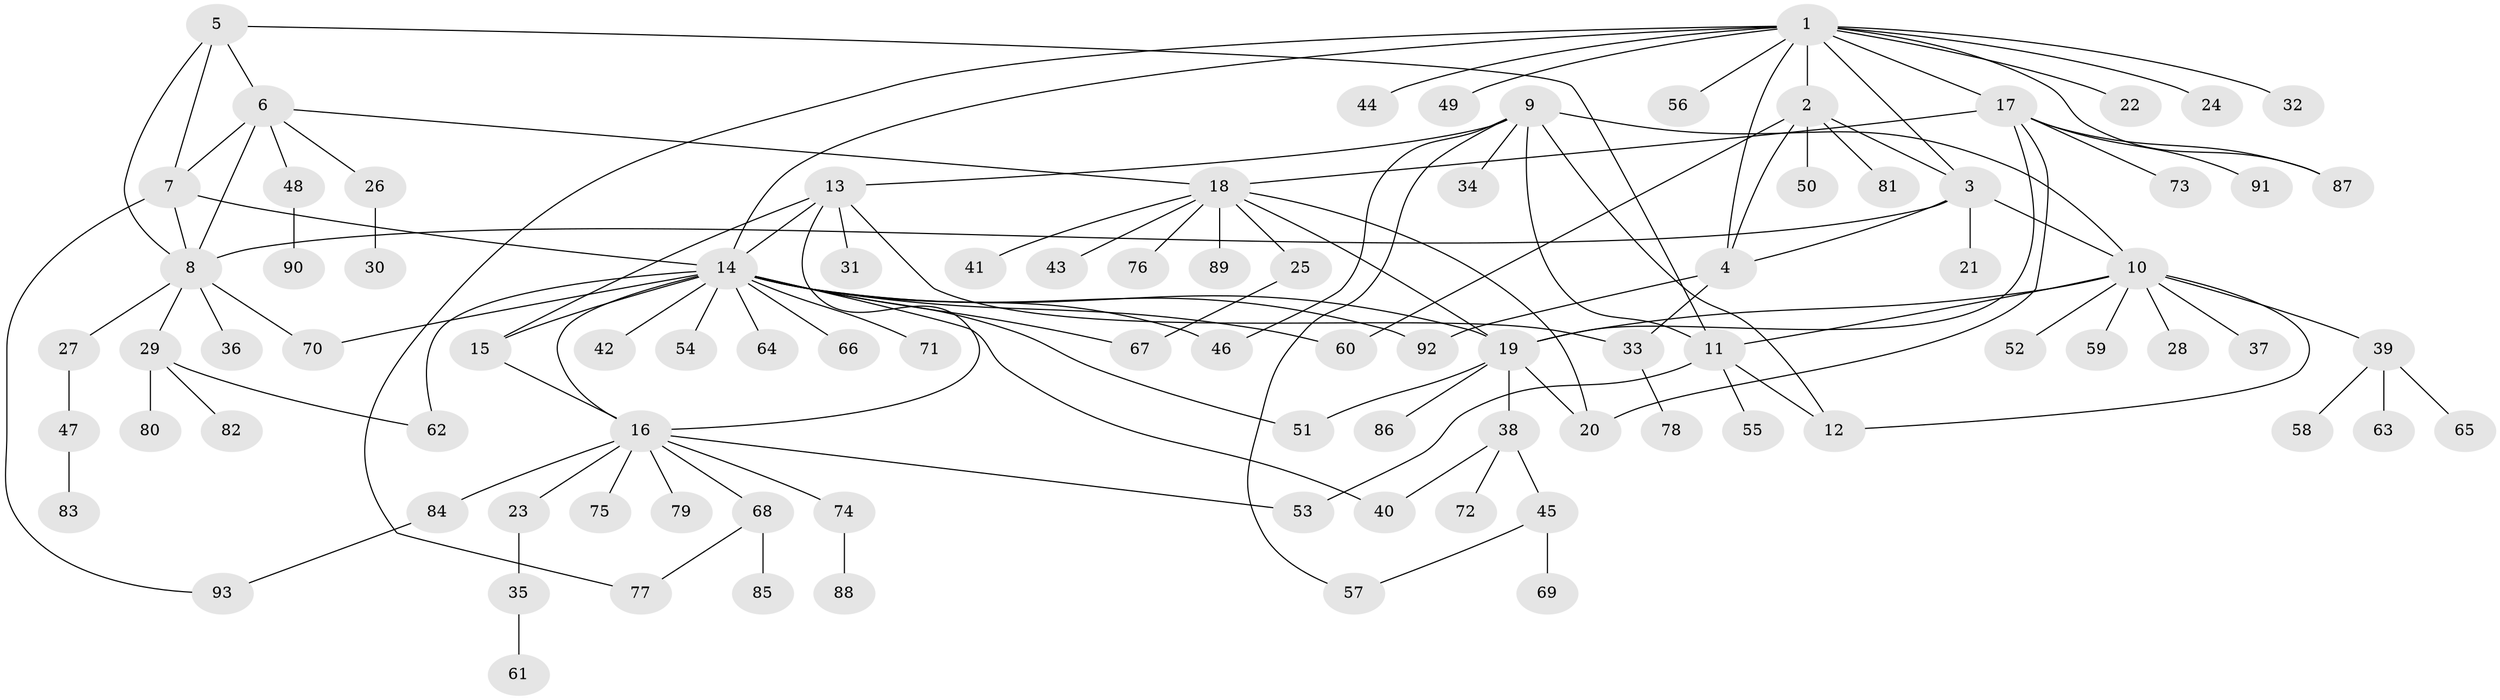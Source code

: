 // Generated by graph-tools (version 1.1) at 2025/55/03/09/25 04:55:10]
// undirected, 93 vertices, 127 edges
graph export_dot {
graph [start="1"]
  node [color=gray90,style=filled];
  1;
  2;
  3;
  4;
  5;
  6;
  7;
  8;
  9;
  10;
  11;
  12;
  13;
  14;
  15;
  16;
  17;
  18;
  19;
  20;
  21;
  22;
  23;
  24;
  25;
  26;
  27;
  28;
  29;
  30;
  31;
  32;
  33;
  34;
  35;
  36;
  37;
  38;
  39;
  40;
  41;
  42;
  43;
  44;
  45;
  46;
  47;
  48;
  49;
  50;
  51;
  52;
  53;
  54;
  55;
  56;
  57;
  58;
  59;
  60;
  61;
  62;
  63;
  64;
  65;
  66;
  67;
  68;
  69;
  70;
  71;
  72;
  73;
  74;
  75;
  76;
  77;
  78;
  79;
  80;
  81;
  82;
  83;
  84;
  85;
  86;
  87;
  88;
  89;
  90;
  91;
  92;
  93;
  1 -- 2;
  1 -- 3;
  1 -- 4;
  1 -- 14;
  1 -- 17;
  1 -- 22;
  1 -- 24;
  1 -- 32;
  1 -- 44;
  1 -- 49;
  1 -- 56;
  1 -- 77;
  1 -- 87;
  2 -- 3;
  2 -- 4;
  2 -- 50;
  2 -- 60;
  2 -- 81;
  3 -- 4;
  3 -- 8;
  3 -- 10;
  3 -- 21;
  4 -- 33;
  4 -- 92;
  5 -- 6;
  5 -- 7;
  5 -- 8;
  5 -- 11;
  6 -- 7;
  6 -- 8;
  6 -- 18;
  6 -- 26;
  6 -- 48;
  7 -- 8;
  7 -- 14;
  7 -- 93;
  8 -- 27;
  8 -- 29;
  8 -- 36;
  8 -- 70;
  9 -- 10;
  9 -- 11;
  9 -- 12;
  9 -- 13;
  9 -- 34;
  9 -- 46;
  9 -- 57;
  10 -- 11;
  10 -- 12;
  10 -- 19;
  10 -- 28;
  10 -- 37;
  10 -- 39;
  10 -- 52;
  10 -- 59;
  11 -- 12;
  11 -- 53;
  11 -- 55;
  13 -- 14;
  13 -- 15;
  13 -- 16;
  13 -- 31;
  13 -- 33;
  14 -- 15;
  14 -- 16;
  14 -- 19;
  14 -- 40;
  14 -- 42;
  14 -- 46;
  14 -- 51;
  14 -- 54;
  14 -- 60;
  14 -- 62;
  14 -- 64;
  14 -- 66;
  14 -- 67;
  14 -- 70;
  14 -- 71;
  14 -- 92;
  15 -- 16;
  16 -- 23;
  16 -- 53;
  16 -- 68;
  16 -- 74;
  16 -- 75;
  16 -- 79;
  16 -- 84;
  17 -- 18;
  17 -- 19;
  17 -- 20;
  17 -- 73;
  17 -- 87;
  17 -- 91;
  18 -- 19;
  18 -- 20;
  18 -- 25;
  18 -- 41;
  18 -- 43;
  18 -- 76;
  18 -- 89;
  19 -- 20;
  19 -- 38;
  19 -- 51;
  19 -- 86;
  23 -- 35;
  25 -- 67;
  26 -- 30;
  27 -- 47;
  29 -- 62;
  29 -- 80;
  29 -- 82;
  33 -- 78;
  35 -- 61;
  38 -- 40;
  38 -- 45;
  38 -- 72;
  39 -- 58;
  39 -- 63;
  39 -- 65;
  45 -- 57;
  45 -- 69;
  47 -- 83;
  48 -- 90;
  68 -- 77;
  68 -- 85;
  74 -- 88;
  84 -- 93;
}
